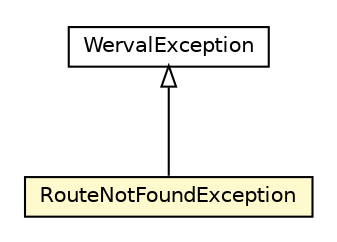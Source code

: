 #!/usr/local/bin/dot
#
# Class diagram 
# Generated by UMLGraph version R5_6-24-gf6e263 (http://www.umlgraph.org/)
#

digraph G {
	edge [fontname="Helvetica",fontsize=10,labelfontname="Helvetica",labelfontsize=10];
	node [fontname="Helvetica",fontsize=10,shape=plaintext];
	nodesep=0.25;
	ranksep=0.5;
	// io.werval.api.exceptions.RouteNotFoundException
	c32619 [label=<<table title="io.werval.api.exceptions.RouteNotFoundException" border="0" cellborder="1" cellspacing="0" cellpadding="2" port="p" bgcolor="lemonChiffon" href="./RouteNotFoundException.html">
		<tr><td><table border="0" cellspacing="0" cellpadding="1">
<tr><td align="center" balign="center"> RouteNotFoundException </td></tr>
		</table></td></tr>
		</table>>, URL="./RouteNotFoundException.html", fontname="Helvetica", fontcolor="black", fontsize=10.0];
	// io.werval.api.exceptions.WervalException
	c32621 [label=<<table title="io.werval.api.exceptions.WervalException" border="0" cellborder="1" cellspacing="0" cellpadding="2" port="p" href="./WervalException.html">
		<tr><td><table border="0" cellspacing="0" cellpadding="1">
<tr><td align="center" balign="center"> WervalException </td></tr>
		</table></td></tr>
		</table>>, URL="./WervalException.html", fontname="Helvetica", fontcolor="black", fontsize=10.0];
	//io.werval.api.exceptions.RouteNotFoundException extends io.werval.api.exceptions.WervalException
	c32621:p -> c32619:p [dir=back,arrowtail=empty];
}

